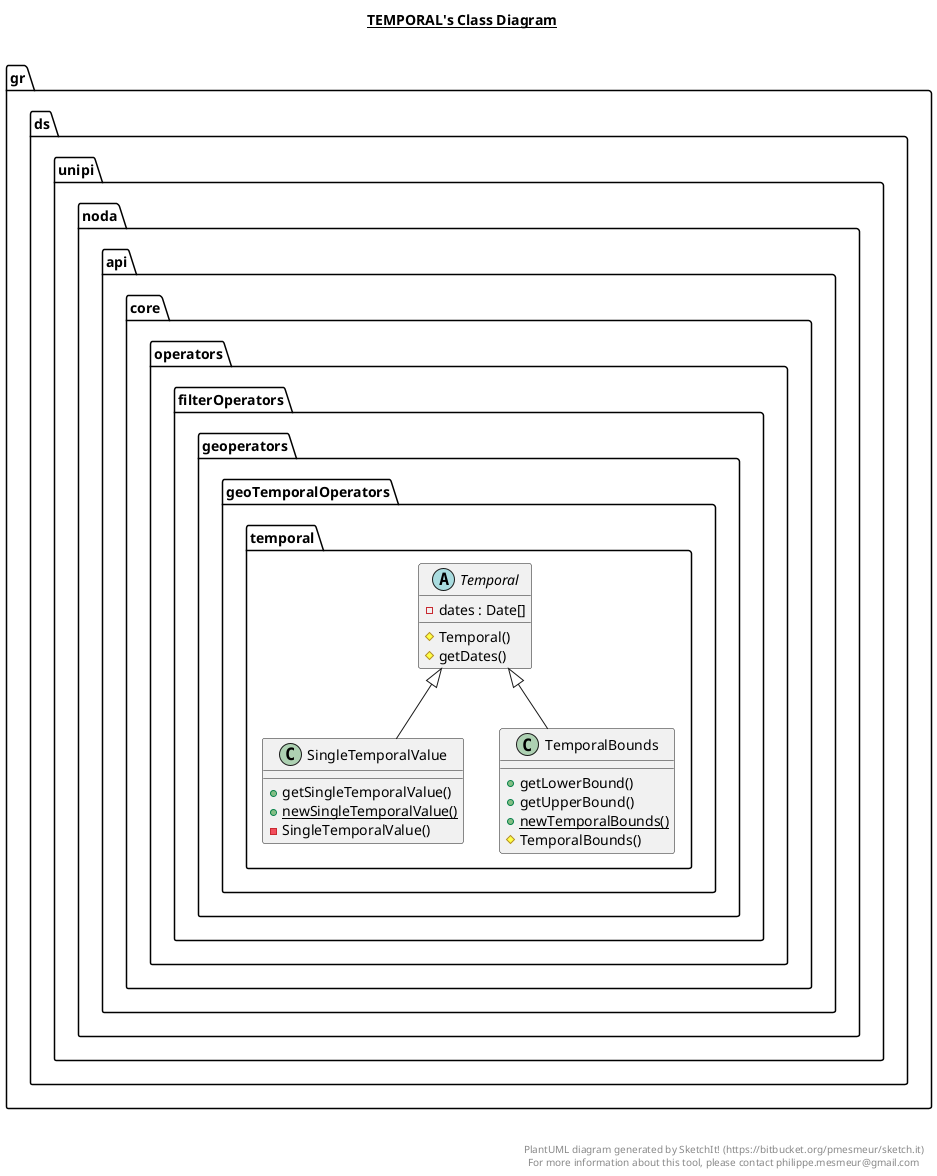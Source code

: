 @startuml

title __TEMPORAL's Class Diagram__\n

  namespace gr.ds.unipi.noda.api.core.operators {
    namespace filterOperators {
      namespace geoperators {
        namespace geoTemporalOperators {
          namespace temporal {
            class gr.ds.unipi.noda.api.core.operators.filterOperators.geoperators.geoTemporalOperators.temporal.SingleTemporalValue {
                + getSingleTemporalValue()
                {static} + newSingleTemporalValue()
                - SingleTemporalValue()
            }
          }
        }
      }
    }
  }
  

  namespace gr.ds.unipi.noda.api.core.operators {
    namespace filterOperators {
      namespace geoperators {
        namespace geoTemporalOperators {
          namespace temporal {
            abstract class gr.ds.unipi.noda.api.core.operators.filterOperators.geoperators.geoTemporalOperators.temporal.Temporal {
                - dates : Date[]
                # Temporal()
                # getDates()
            }
          }
        }
      }
    }
  }
  

  namespace gr.ds.unipi.noda.api.core.operators {
    namespace filterOperators {
      namespace geoperators {
        namespace geoTemporalOperators {
          namespace temporal {
            class gr.ds.unipi.noda.api.core.operators.filterOperators.geoperators.geoTemporalOperators.temporal.TemporalBounds {
                + getLowerBound()
                + getUpperBound()
                {static} + newTemporalBounds()
                # TemporalBounds()
            }
          }
        }
      }
    }
  }
  

  gr.ds.unipi.noda.api.core.operators.filterOperators.geoperators.geoTemporalOperators.temporal.SingleTemporalValue -up-|> gr.ds.unipi.noda.api.core.operators.filterOperators.geoperators.geoTemporalOperators.temporal.Temporal
  gr.ds.unipi.noda.api.core.operators.filterOperators.geoperators.geoTemporalOperators.temporal.TemporalBounds -up-|> gr.ds.unipi.noda.api.core.operators.filterOperators.geoperators.geoTemporalOperators.temporal.Temporal


right footer


PlantUML diagram generated by SketchIt! (https://bitbucket.org/pmesmeur/sketch.it)
For more information about this tool, please contact philippe.mesmeur@gmail.com
endfooter

@enduml
